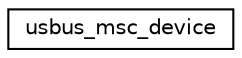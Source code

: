 digraph "Graphical Class Hierarchy"
{
 // LATEX_PDF_SIZE
  edge [fontname="Helvetica",fontsize="10",labelfontname="Helvetica",labelfontsize="10"];
  node [fontname="Helvetica",fontsize="10",shape=record];
  rankdir="LR";
  Node0 [label="usbus_msc_device",height=0.2,width=0.4,color="black", fillcolor="white", style="filled",URL="$structusbus__msc__device.html",tooltip="USBUS MSC device interface context."];
}
